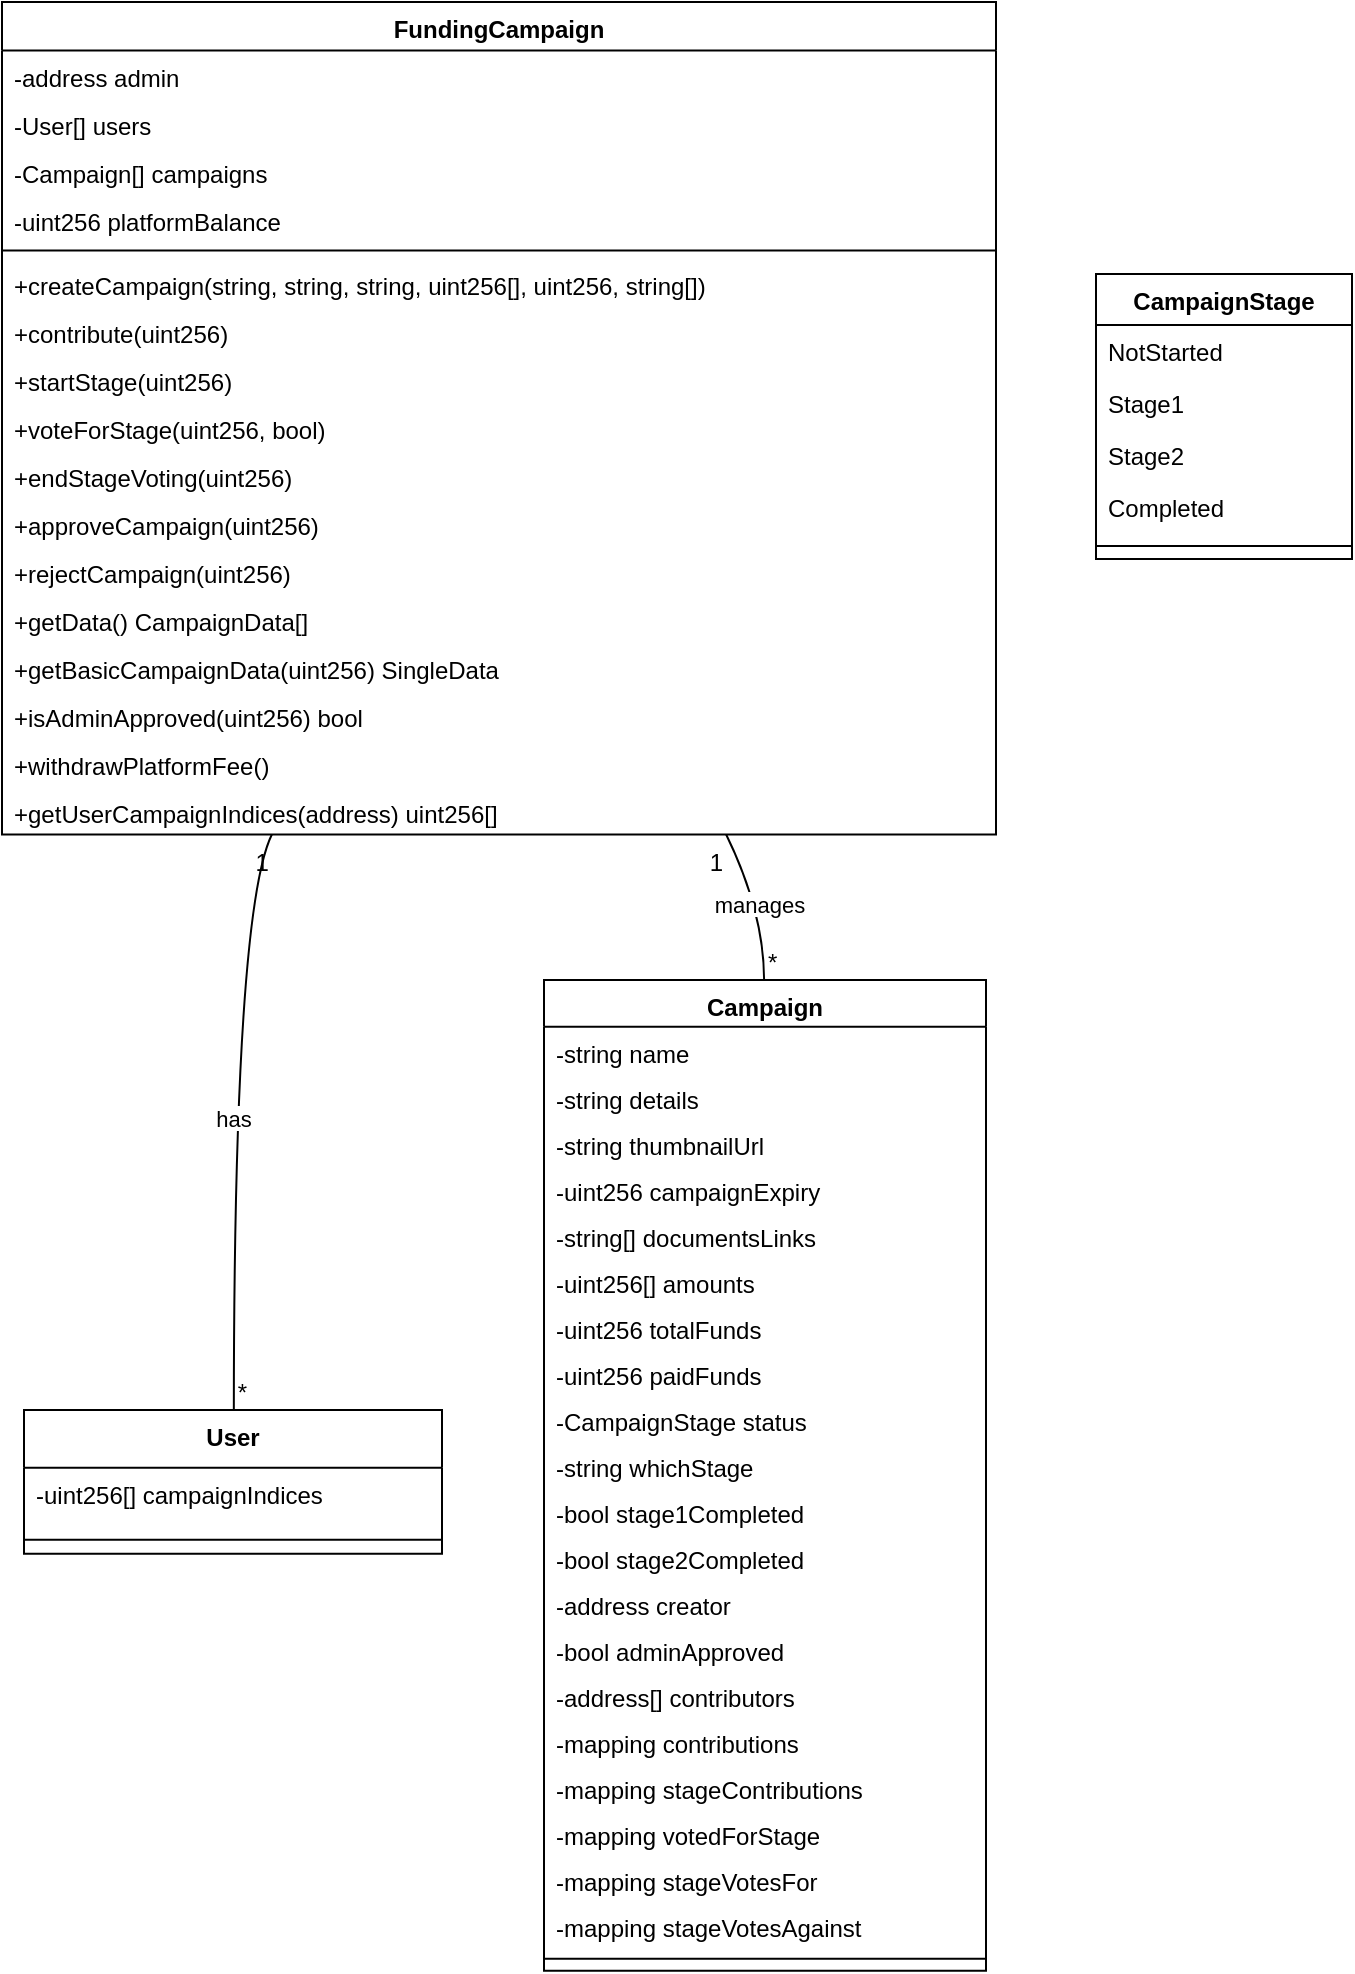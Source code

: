 <mxfile version="24.2.5" type="device">
  <diagram name="Page-1" id="UEq4vAHPbU9nBeFCo5Bc">
    <mxGraphModel dx="2954" dy="1194" grid="1" gridSize="10" guides="1" tooltips="1" connect="1" arrows="1" fold="1" page="1" pageScale="1" pageWidth="827" pageHeight="1169" math="0" shadow="0">
      <root>
        <mxCell id="0" />
        <mxCell id="1" parent="0" />
        <mxCell id="sLe9zXLxtSCeGpTrYs3e-104" value="FundingCampaign" style="swimlane;fontStyle=1;align=center;verticalAlign=top;childLayout=stackLayout;horizontal=1;startSize=24.255;horizontalStack=0;resizeParent=1;resizeParentMax=0;resizeLast=0;collapsible=0;marginBottom=0;" vertex="1" parent="1">
          <mxGeometry x="20" y="20" width="497" height="416.255" as="geometry" />
        </mxCell>
        <mxCell id="sLe9zXLxtSCeGpTrYs3e-105" value="-address admin" style="text;strokeColor=none;fillColor=none;align=left;verticalAlign=top;spacingLeft=4;spacingRight=4;overflow=hidden;rotatable=0;points=[[0,0.5],[1,0.5]];portConstraint=eastwest;" vertex="1" parent="sLe9zXLxtSCeGpTrYs3e-104">
          <mxGeometry y="24.255" width="497" height="24" as="geometry" />
        </mxCell>
        <mxCell id="sLe9zXLxtSCeGpTrYs3e-106" value="-User[] users" style="text;strokeColor=none;fillColor=none;align=left;verticalAlign=top;spacingLeft=4;spacingRight=4;overflow=hidden;rotatable=0;points=[[0,0.5],[1,0.5]];portConstraint=eastwest;" vertex="1" parent="sLe9zXLxtSCeGpTrYs3e-104">
          <mxGeometry y="48.255" width="497" height="24" as="geometry" />
        </mxCell>
        <mxCell id="sLe9zXLxtSCeGpTrYs3e-107" value="-Campaign[] campaigns" style="text;strokeColor=none;fillColor=none;align=left;verticalAlign=top;spacingLeft=4;spacingRight=4;overflow=hidden;rotatable=0;points=[[0,0.5],[1,0.5]];portConstraint=eastwest;" vertex="1" parent="sLe9zXLxtSCeGpTrYs3e-104">
          <mxGeometry y="72.255" width="497" height="24" as="geometry" />
        </mxCell>
        <mxCell id="sLe9zXLxtSCeGpTrYs3e-108" value="-uint256 platformBalance" style="text;strokeColor=none;fillColor=none;align=left;verticalAlign=top;spacingLeft=4;spacingRight=4;overflow=hidden;rotatable=0;points=[[0,0.5],[1,0.5]];portConstraint=eastwest;" vertex="1" parent="sLe9zXLxtSCeGpTrYs3e-104">
          <mxGeometry y="96.255" width="497" height="24" as="geometry" />
        </mxCell>
        <mxCell id="sLe9zXLxtSCeGpTrYs3e-109" style="line;strokeWidth=1;fillColor=none;align=left;verticalAlign=middle;spacingTop=-1;spacingLeft=3;spacingRight=3;rotatable=0;labelPosition=right;points=[];portConstraint=eastwest;strokeColor=inherit;" vertex="1" parent="sLe9zXLxtSCeGpTrYs3e-104">
          <mxGeometry y="120.255" width="497" height="8" as="geometry" />
        </mxCell>
        <mxCell id="sLe9zXLxtSCeGpTrYs3e-110" value="+createCampaign(string, string, string, uint256[], uint256, string[])" style="text;strokeColor=none;fillColor=none;align=left;verticalAlign=top;spacingLeft=4;spacingRight=4;overflow=hidden;rotatable=0;points=[[0,0.5],[1,0.5]];portConstraint=eastwest;" vertex="1" parent="sLe9zXLxtSCeGpTrYs3e-104">
          <mxGeometry y="128.255" width="497" height="24" as="geometry" />
        </mxCell>
        <mxCell id="sLe9zXLxtSCeGpTrYs3e-111" value="+contribute(uint256)" style="text;strokeColor=none;fillColor=none;align=left;verticalAlign=top;spacingLeft=4;spacingRight=4;overflow=hidden;rotatable=0;points=[[0,0.5],[1,0.5]];portConstraint=eastwest;" vertex="1" parent="sLe9zXLxtSCeGpTrYs3e-104">
          <mxGeometry y="152.255" width="497" height="24" as="geometry" />
        </mxCell>
        <mxCell id="sLe9zXLxtSCeGpTrYs3e-112" value="+startStage(uint256)" style="text;strokeColor=none;fillColor=none;align=left;verticalAlign=top;spacingLeft=4;spacingRight=4;overflow=hidden;rotatable=0;points=[[0,0.5],[1,0.5]];portConstraint=eastwest;" vertex="1" parent="sLe9zXLxtSCeGpTrYs3e-104">
          <mxGeometry y="176.255" width="497" height="24" as="geometry" />
        </mxCell>
        <mxCell id="sLe9zXLxtSCeGpTrYs3e-113" value="+voteForStage(uint256, bool)" style="text;strokeColor=none;fillColor=none;align=left;verticalAlign=top;spacingLeft=4;spacingRight=4;overflow=hidden;rotatable=0;points=[[0,0.5],[1,0.5]];portConstraint=eastwest;" vertex="1" parent="sLe9zXLxtSCeGpTrYs3e-104">
          <mxGeometry y="200.255" width="497" height="24" as="geometry" />
        </mxCell>
        <mxCell id="sLe9zXLxtSCeGpTrYs3e-114" value="+endStageVoting(uint256)" style="text;strokeColor=none;fillColor=none;align=left;verticalAlign=top;spacingLeft=4;spacingRight=4;overflow=hidden;rotatable=0;points=[[0,0.5],[1,0.5]];portConstraint=eastwest;" vertex="1" parent="sLe9zXLxtSCeGpTrYs3e-104">
          <mxGeometry y="224.255" width="497" height="24" as="geometry" />
        </mxCell>
        <mxCell id="sLe9zXLxtSCeGpTrYs3e-115" value="+approveCampaign(uint256)" style="text;strokeColor=none;fillColor=none;align=left;verticalAlign=top;spacingLeft=4;spacingRight=4;overflow=hidden;rotatable=0;points=[[0,0.5],[1,0.5]];portConstraint=eastwest;" vertex="1" parent="sLe9zXLxtSCeGpTrYs3e-104">
          <mxGeometry y="248.255" width="497" height="24" as="geometry" />
        </mxCell>
        <mxCell id="sLe9zXLxtSCeGpTrYs3e-116" value="+rejectCampaign(uint256)" style="text;strokeColor=none;fillColor=none;align=left;verticalAlign=top;spacingLeft=4;spacingRight=4;overflow=hidden;rotatable=0;points=[[0,0.5],[1,0.5]];portConstraint=eastwest;" vertex="1" parent="sLe9zXLxtSCeGpTrYs3e-104">
          <mxGeometry y="272.255" width="497" height="24" as="geometry" />
        </mxCell>
        <mxCell id="sLe9zXLxtSCeGpTrYs3e-117" value="+getData() CampaignData[]" style="text;strokeColor=none;fillColor=none;align=left;verticalAlign=top;spacingLeft=4;spacingRight=4;overflow=hidden;rotatable=0;points=[[0,0.5],[1,0.5]];portConstraint=eastwest;" vertex="1" parent="sLe9zXLxtSCeGpTrYs3e-104">
          <mxGeometry y="296.255" width="497" height="24" as="geometry" />
        </mxCell>
        <mxCell id="sLe9zXLxtSCeGpTrYs3e-118" value="+getBasicCampaignData(uint256) SingleData" style="text;strokeColor=none;fillColor=none;align=left;verticalAlign=top;spacingLeft=4;spacingRight=4;overflow=hidden;rotatable=0;points=[[0,0.5],[1,0.5]];portConstraint=eastwest;" vertex="1" parent="sLe9zXLxtSCeGpTrYs3e-104">
          <mxGeometry y="320.255" width="497" height="24" as="geometry" />
        </mxCell>
        <mxCell id="sLe9zXLxtSCeGpTrYs3e-119" value="+isAdminApproved(uint256) bool" style="text;strokeColor=none;fillColor=none;align=left;verticalAlign=top;spacingLeft=4;spacingRight=4;overflow=hidden;rotatable=0;points=[[0,0.5],[1,0.5]];portConstraint=eastwest;" vertex="1" parent="sLe9zXLxtSCeGpTrYs3e-104">
          <mxGeometry y="344.255" width="497" height="24" as="geometry" />
        </mxCell>
        <mxCell id="sLe9zXLxtSCeGpTrYs3e-120" value="+withdrawPlatformFee()" style="text;strokeColor=none;fillColor=none;align=left;verticalAlign=top;spacingLeft=4;spacingRight=4;overflow=hidden;rotatable=0;points=[[0,0.5],[1,0.5]];portConstraint=eastwest;" vertex="1" parent="sLe9zXLxtSCeGpTrYs3e-104">
          <mxGeometry y="368.255" width="497" height="24" as="geometry" />
        </mxCell>
        <mxCell id="sLe9zXLxtSCeGpTrYs3e-121" value="+getUserCampaignIndices(address) uint256[]" style="text;strokeColor=none;fillColor=none;align=left;verticalAlign=top;spacingLeft=4;spacingRight=4;overflow=hidden;rotatable=0;points=[[0,0.5],[1,0.5]];portConstraint=eastwest;" vertex="1" parent="sLe9zXLxtSCeGpTrYs3e-104">
          <mxGeometry y="392.255" width="497" height="24" as="geometry" />
        </mxCell>
        <mxCell id="sLe9zXLxtSCeGpTrYs3e-122" value="User" style="swimlane;fontStyle=1;align=center;verticalAlign=top;childLayout=stackLayout;horizontal=1;startSize=28.933;horizontalStack=0;resizeParent=1;resizeParentMax=0;resizeLast=0;collapsible=0;marginBottom=0;" vertex="1" parent="1">
          <mxGeometry x="31" y="724" width="209" height="71.933" as="geometry" />
        </mxCell>
        <mxCell id="sLe9zXLxtSCeGpTrYs3e-123" value="-uint256[] campaignIndices" style="text;strokeColor=none;fillColor=none;align=left;verticalAlign=top;spacingLeft=4;spacingRight=4;overflow=hidden;rotatable=0;points=[[0,0.5],[1,0.5]];portConstraint=eastwest;" vertex="1" parent="sLe9zXLxtSCeGpTrYs3e-122">
          <mxGeometry y="28.933" width="209" height="29" as="geometry" />
        </mxCell>
        <mxCell id="sLe9zXLxtSCeGpTrYs3e-124" style="line;strokeWidth=1;fillColor=none;align=left;verticalAlign=middle;spacingTop=-1;spacingLeft=3;spacingRight=3;rotatable=0;labelPosition=right;points=[];portConstraint=eastwest;strokeColor=inherit;" vertex="1" parent="sLe9zXLxtSCeGpTrYs3e-122">
          <mxGeometry y="57.933" width="209" height="14" as="geometry" />
        </mxCell>
        <mxCell id="sLe9zXLxtSCeGpTrYs3e-125" value="Campaign" style="swimlane;fontStyle=1;align=center;verticalAlign=top;childLayout=stackLayout;horizontal=1;startSize=23.395;horizontalStack=0;resizeParent=1;resizeParentMax=0;resizeLast=0;collapsible=0;marginBottom=0;" vertex="1" parent="1">
          <mxGeometry x="291" y="509" width="221" height="495.395" as="geometry" />
        </mxCell>
        <mxCell id="sLe9zXLxtSCeGpTrYs3e-126" value="-string name" style="text;strokeColor=none;fillColor=none;align=left;verticalAlign=top;spacingLeft=4;spacingRight=4;overflow=hidden;rotatable=0;points=[[0,0.5],[1,0.5]];portConstraint=eastwest;" vertex="1" parent="sLe9zXLxtSCeGpTrYs3e-125">
          <mxGeometry y="23.395" width="221" height="23" as="geometry" />
        </mxCell>
        <mxCell id="sLe9zXLxtSCeGpTrYs3e-127" value="-string details" style="text;strokeColor=none;fillColor=none;align=left;verticalAlign=top;spacingLeft=4;spacingRight=4;overflow=hidden;rotatable=0;points=[[0,0.5],[1,0.5]];portConstraint=eastwest;" vertex="1" parent="sLe9zXLxtSCeGpTrYs3e-125">
          <mxGeometry y="46.395" width="221" height="23" as="geometry" />
        </mxCell>
        <mxCell id="sLe9zXLxtSCeGpTrYs3e-128" value="-string thumbnailUrl" style="text;strokeColor=none;fillColor=none;align=left;verticalAlign=top;spacingLeft=4;spacingRight=4;overflow=hidden;rotatable=0;points=[[0,0.5],[1,0.5]];portConstraint=eastwest;" vertex="1" parent="sLe9zXLxtSCeGpTrYs3e-125">
          <mxGeometry y="69.395" width="221" height="23" as="geometry" />
        </mxCell>
        <mxCell id="sLe9zXLxtSCeGpTrYs3e-129" value="-uint256 campaignExpiry" style="text;strokeColor=none;fillColor=none;align=left;verticalAlign=top;spacingLeft=4;spacingRight=4;overflow=hidden;rotatable=0;points=[[0,0.5],[1,0.5]];portConstraint=eastwest;" vertex="1" parent="sLe9zXLxtSCeGpTrYs3e-125">
          <mxGeometry y="92.395" width="221" height="23" as="geometry" />
        </mxCell>
        <mxCell id="sLe9zXLxtSCeGpTrYs3e-130" value="-string[] documentsLinks" style="text;strokeColor=none;fillColor=none;align=left;verticalAlign=top;spacingLeft=4;spacingRight=4;overflow=hidden;rotatable=0;points=[[0,0.5],[1,0.5]];portConstraint=eastwest;" vertex="1" parent="sLe9zXLxtSCeGpTrYs3e-125">
          <mxGeometry y="115.395" width="221" height="23" as="geometry" />
        </mxCell>
        <mxCell id="sLe9zXLxtSCeGpTrYs3e-131" value="-uint256[] amounts" style="text;strokeColor=none;fillColor=none;align=left;verticalAlign=top;spacingLeft=4;spacingRight=4;overflow=hidden;rotatable=0;points=[[0,0.5],[1,0.5]];portConstraint=eastwest;" vertex="1" parent="sLe9zXLxtSCeGpTrYs3e-125">
          <mxGeometry y="138.395" width="221" height="23" as="geometry" />
        </mxCell>
        <mxCell id="sLe9zXLxtSCeGpTrYs3e-132" value="-uint256 totalFunds" style="text;strokeColor=none;fillColor=none;align=left;verticalAlign=top;spacingLeft=4;spacingRight=4;overflow=hidden;rotatable=0;points=[[0,0.5],[1,0.5]];portConstraint=eastwest;" vertex="1" parent="sLe9zXLxtSCeGpTrYs3e-125">
          <mxGeometry y="161.395" width="221" height="23" as="geometry" />
        </mxCell>
        <mxCell id="sLe9zXLxtSCeGpTrYs3e-133" value="-uint256 paidFunds" style="text;strokeColor=none;fillColor=none;align=left;verticalAlign=top;spacingLeft=4;spacingRight=4;overflow=hidden;rotatable=0;points=[[0,0.5],[1,0.5]];portConstraint=eastwest;" vertex="1" parent="sLe9zXLxtSCeGpTrYs3e-125">
          <mxGeometry y="184.395" width="221" height="23" as="geometry" />
        </mxCell>
        <mxCell id="sLe9zXLxtSCeGpTrYs3e-134" value="-CampaignStage status" style="text;strokeColor=none;fillColor=none;align=left;verticalAlign=top;spacingLeft=4;spacingRight=4;overflow=hidden;rotatable=0;points=[[0,0.5],[1,0.5]];portConstraint=eastwest;" vertex="1" parent="sLe9zXLxtSCeGpTrYs3e-125">
          <mxGeometry y="207.395" width="221" height="23" as="geometry" />
        </mxCell>
        <mxCell id="sLe9zXLxtSCeGpTrYs3e-135" value="-string whichStage" style="text;strokeColor=none;fillColor=none;align=left;verticalAlign=top;spacingLeft=4;spacingRight=4;overflow=hidden;rotatable=0;points=[[0,0.5],[1,0.5]];portConstraint=eastwest;" vertex="1" parent="sLe9zXLxtSCeGpTrYs3e-125">
          <mxGeometry y="230.395" width="221" height="23" as="geometry" />
        </mxCell>
        <mxCell id="sLe9zXLxtSCeGpTrYs3e-136" value="-bool stage1Completed" style="text;strokeColor=none;fillColor=none;align=left;verticalAlign=top;spacingLeft=4;spacingRight=4;overflow=hidden;rotatable=0;points=[[0,0.5],[1,0.5]];portConstraint=eastwest;" vertex="1" parent="sLe9zXLxtSCeGpTrYs3e-125">
          <mxGeometry y="253.395" width="221" height="23" as="geometry" />
        </mxCell>
        <mxCell id="sLe9zXLxtSCeGpTrYs3e-137" value="-bool stage2Completed" style="text;strokeColor=none;fillColor=none;align=left;verticalAlign=top;spacingLeft=4;spacingRight=4;overflow=hidden;rotatable=0;points=[[0,0.5],[1,0.5]];portConstraint=eastwest;" vertex="1" parent="sLe9zXLxtSCeGpTrYs3e-125">
          <mxGeometry y="276.395" width="221" height="23" as="geometry" />
        </mxCell>
        <mxCell id="sLe9zXLxtSCeGpTrYs3e-138" value="-address creator" style="text;strokeColor=none;fillColor=none;align=left;verticalAlign=top;spacingLeft=4;spacingRight=4;overflow=hidden;rotatable=0;points=[[0,0.5],[1,0.5]];portConstraint=eastwest;" vertex="1" parent="sLe9zXLxtSCeGpTrYs3e-125">
          <mxGeometry y="299.395" width="221" height="23" as="geometry" />
        </mxCell>
        <mxCell id="sLe9zXLxtSCeGpTrYs3e-139" value="-bool adminApproved" style="text;strokeColor=none;fillColor=none;align=left;verticalAlign=top;spacingLeft=4;spacingRight=4;overflow=hidden;rotatable=0;points=[[0,0.5],[1,0.5]];portConstraint=eastwest;" vertex="1" parent="sLe9zXLxtSCeGpTrYs3e-125">
          <mxGeometry y="322.395" width="221" height="23" as="geometry" />
        </mxCell>
        <mxCell id="sLe9zXLxtSCeGpTrYs3e-140" value="-address[] contributors" style="text;strokeColor=none;fillColor=none;align=left;verticalAlign=top;spacingLeft=4;spacingRight=4;overflow=hidden;rotatable=0;points=[[0,0.5],[1,0.5]];portConstraint=eastwest;" vertex="1" parent="sLe9zXLxtSCeGpTrYs3e-125">
          <mxGeometry y="345.395" width="221" height="23" as="geometry" />
        </mxCell>
        <mxCell id="sLe9zXLxtSCeGpTrYs3e-141" value="-mapping contributions" style="text;strokeColor=none;fillColor=none;align=left;verticalAlign=top;spacingLeft=4;spacingRight=4;overflow=hidden;rotatable=0;points=[[0,0.5],[1,0.5]];portConstraint=eastwest;" vertex="1" parent="sLe9zXLxtSCeGpTrYs3e-125">
          <mxGeometry y="368.395" width="221" height="23" as="geometry" />
        </mxCell>
        <mxCell id="sLe9zXLxtSCeGpTrYs3e-142" value="-mapping stageContributions" style="text;strokeColor=none;fillColor=none;align=left;verticalAlign=top;spacingLeft=4;spacingRight=4;overflow=hidden;rotatable=0;points=[[0,0.5],[1,0.5]];portConstraint=eastwest;" vertex="1" parent="sLe9zXLxtSCeGpTrYs3e-125">
          <mxGeometry y="391.395" width="221" height="23" as="geometry" />
        </mxCell>
        <mxCell id="sLe9zXLxtSCeGpTrYs3e-143" value="-mapping votedForStage" style="text;strokeColor=none;fillColor=none;align=left;verticalAlign=top;spacingLeft=4;spacingRight=4;overflow=hidden;rotatable=0;points=[[0,0.5],[1,0.5]];portConstraint=eastwest;" vertex="1" parent="sLe9zXLxtSCeGpTrYs3e-125">
          <mxGeometry y="414.395" width="221" height="23" as="geometry" />
        </mxCell>
        <mxCell id="sLe9zXLxtSCeGpTrYs3e-144" value="-mapping stageVotesFor" style="text;strokeColor=none;fillColor=none;align=left;verticalAlign=top;spacingLeft=4;spacingRight=4;overflow=hidden;rotatable=0;points=[[0,0.5],[1,0.5]];portConstraint=eastwest;" vertex="1" parent="sLe9zXLxtSCeGpTrYs3e-125">
          <mxGeometry y="437.395" width="221" height="23" as="geometry" />
        </mxCell>
        <mxCell id="sLe9zXLxtSCeGpTrYs3e-145" value="-mapping stageVotesAgainst" style="text;strokeColor=none;fillColor=none;align=left;verticalAlign=top;spacingLeft=4;spacingRight=4;overflow=hidden;rotatable=0;points=[[0,0.5],[1,0.5]];portConstraint=eastwest;" vertex="1" parent="sLe9zXLxtSCeGpTrYs3e-125">
          <mxGeometry y="460.395" width="221" height="23" as="geometry" />
        </mxCell>
        <mxCell id="sLe9zXLxtSCeGpTrYs3e-146" style="line;strokeWidth=1;fillColor=none;align=left;verticalAlign=middle;spacingTop=-1;spacingLeft=3;spacingRight=3;rotatable=0;labelPosition=right;points=[];portConstraint=eastwest;strokeColor=inherit;" vertex="1" parent="sLe9zXLxtSCeGpTrYs3e-125">
          <mxGeometry y="483.395" width="221" height="12" as="geometry" />
        </mxCell>
        <mxCell id="sLe9zXLxtSCeGpTrYs3e-147" value="CampaignStage" style="swimlane;fontStyle=1;align=center;verticalAlign=top;childLayout=stackLayout;horizontal=1;startSize=25.515;horizontalStack=0;resizeParent=1;resizeParentMax=0;resizeLast=0;collapsible=0;marginBottom=0;" vertex="1" parent="1">
          <mxGeometry x="567" y="156" width="128" height="142.515" as="geometry" />
        </mxCell>
        <mxCell id="sLe9zXLxtSCeGpTrYs3e-148" value="NotStarted" style="text;strokeColor=none;fillColor=none;align=left;verticalAlign=top;spacingLeft=4;spacingRight=4;overflow=hidden;rotatable=0;points=[[0,0.5],[1,0.5]];portConstraint=eastwest;" vertex="1" parent="sLe9zXLxtSCeGpTrYs3e-147">
          <mxGeometry y="25.515" width="128" height="26" as="geometry" />
        </mxCell>
        <mxCell id="sLe9zXLxtSCeGpTrYs3e-149" value="Stage1" style="text;strokeColor=none;fillColor=none;align=left;verticalAlign=top;spacingLeft=4;spacingRight=4;overflow=hidden;rotatable=0;points=[[0,0.5],[1,0.5]];portConstraint=eastwest;" vertex="1" parent="sLe9zXLxtSCeGpTrYs3e-147">
          <mxGeometry y="51.515" width="128" height="26" as="geometry" />
        </mxCell>
        <mxCell id="sLe9zXLxtSCeGpTrYs3e-150" value="Stage2" style="text;strokeColor=none;fillColor=none;align=left;verticalAlign=top;spacingLeft=4;spacingRight=4;overflow=hidden;rotatable=0;points=[[0,0.5],[1,0.5]];portConstraint=eastwest;" vertex="1" parent="sLe9zXLxtSCeGpTrYs3e-147">
          <mxGeometry y="77.515" width="128" height="26" as="geometry" />
        </mxCell>
        <mxCell id="sLe9zXLxtSCeGpTrYs3e-151" value="Completed" style="text;strokeColor=none;fillColor=none;align=left;verticalAlign=top;spacingLeft=4;spacingRight=4;overflow=hidden;rotatable=0;points=[[0,0.5],[1,0.5]];portConstraint=eastwest;" vertex="1" parent="sLe9zXLxtSCeGpTrYs3e-147">
          <mxGeometry y="103.515" width="128" height="26" as="geometry" />
        </mxCell>
        <mxCell id="sLe9zXLxtSCeGpTrYs3e-152" style="line;strokeWidth=1;fillColor=none;align=left;verticalAlign=middle;spacingTop=-1;spacingLeft=3;spacingRight=3;rotatable=0;labelPosition=right;points=[];portConstraint=eastwest;strokeColor=inherit;" vertex="1" parent="sLe9zXLxtSCeGpTrYs3e-147">
          <mxGeometry y="129.515" width="128" height="13" as="geometry" />
        </mxCell>
        <mxCell id="sLe9zXLxtSCeGpTrYs3e-153" value="has" style="curved=1;startArrow=none;endArrow=none;exitX=0.271;exitY=1.001;entryX=0.502;entryY=0.004;rounded=0;" edge="1" parent="1" source="sLe9zXLxtSCeGpTrYs3e-104" target="sLe9zXLxtSCeGpTrYs3e-122">
          <mxGeometry relative="1" as="geometry">
            <Array as="points">
              <mxPoint x="136" y="475" />
            </Array>
          </mxGeometry>
        </mxCell>
        <mxCell id="sLe9zXLxtSCeGpTrYs3e-154" value="1" style="edgeLabel;resizable=0;labelBackgroundColor=none;fontSize=12;align=right;verticalAlign=top;" vertex="1" parent="sLe9zXLxtSCeGpTrYs3e-153">
          <mxGeometry x="-1" relative="1" as="geometry" />
        </mxCell>
        <mxCell id="sLe9zXLxtSCeGpTrYs3e-155" value="*" style="edgeLabel;resizable=0;labelBackgroundColor=none;fontSize=12;align=left;verticalAlign=bottom;" vertex="1" parent="sLe9zXLxtSCeGpTrYs3e-153">
          <mxGeometry x="1" relative="1" as="geometry" />
        </mxCell>
        <mxCell id="sLe9zXLxtSCeGpTrYs3e-156" value="manages" style="curved=1;startArrow=none;endArrow=none;exitX=0.729;exitY=1.001;entryX=0.498;entryY=8.212e-8;rounded=0;" edge="1" parent="1" source="sLe9zXLxtSCeGpTrYs3e-104" target="sLe9zXLxtSCeGpTrYs3e-125">
          <mxGeometry relative="1" as="geometry">
            <Array as="points">
              <mxPoint x="401" y="475" />
            </Array>
          </mxGeometry>
        </mxCell>
        <mxCell id="sLe9zXLxtSCeGpTrYs3e-157" value="1" style="edgeLabel;resizable=0;labelBackgroundColor=none;fontSize=12;align=right;verticalAlign=top;" vertex="1" parent="sLe9zXLxtSCeGpTrYs3e-156">
          <mxGeometry x="-1" relative="1" as="geometry" />
        </mxCell>
        <mxCell id="sLe9zXLxtSCeGpTrYs3e-158" value="*" style="edgeLabel;resizable=0;labelBackgroundColor=none;fontSize=12;align=left;verticalAlign=bottom;" vertex="1" parent="sLe9zXLxtSCeGpTrYs3e-156">
          <mxGeometry x="1" relative="1" as="geometry" />
        </mxCell>
      </root>
    </mxGraphModel>
  </diagram>
</mxfile>
